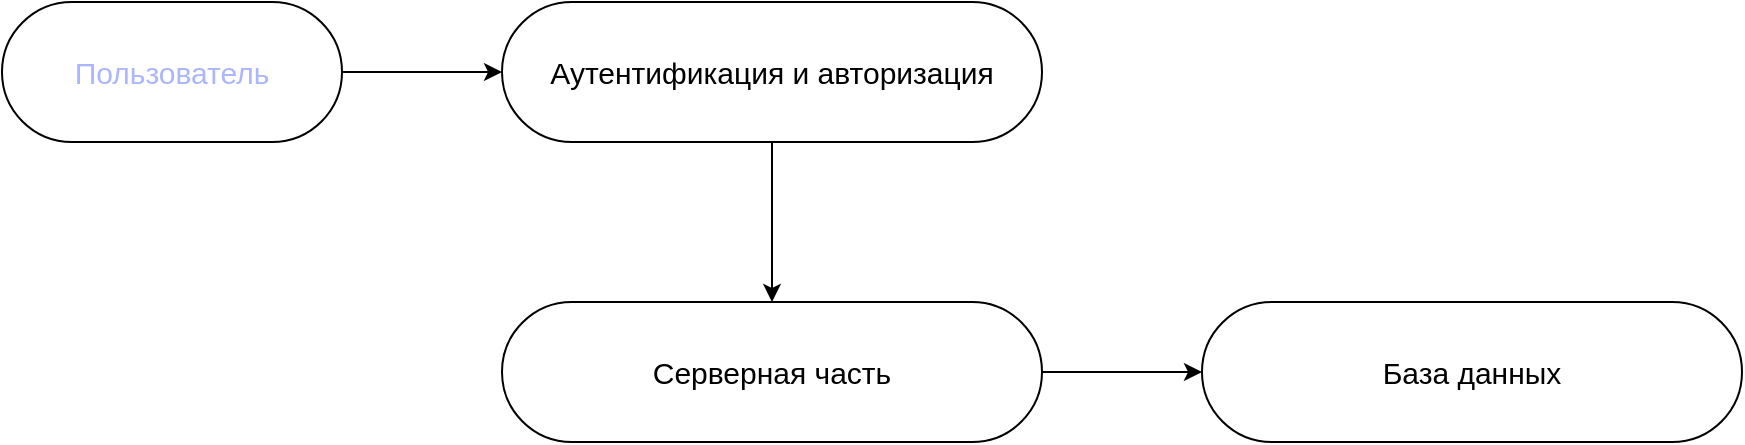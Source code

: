 <mxfile version="24.0.7" type="device">
  <diagram name="Страница — 1" id="TueHHLBCHf0Qo4le_wLM">
    <mxGraphModel dx="1434" dy="780" grid="1" gridSize="10" guides="1" tooltips="1" connect="1" arrows="1" fold="1" page="1" pageScale="1" pageWidth="827" pageHeight="1169" math="0" shadow="0">
      <root>
        <mxCell id="0" />
        <mxCell id="1" parent="0" />
        <mxCell id="9cAwHkuUef7XqfceChT2-4" value="" style="edgeStyle=orthogonalEdgeStyle;rounded=0;orthogonalLoop=1;jettySize=auto;html=1;" edge="1" parent="1" source="9cAwHkuUef7XqfceChT2-1" target="9cAwHkuUef7XqfceChT2-3">
          <mxGeometry relative="1" as="geometry" />
        </mxCell>
        <mxCell id="9cAwHkuUef7XqfceChT2-1" value="&lt;pre style=&quot;font-family: var(--font-family-code); overflow: auto; padding: calc(12px*var(--zoom)); font-size: 15px; text-align: start; margin-top: 0px !important; margin-bottom: 0px !important;&quot;&gt;&lt;font color=&quot;#abb6ff&quot;&gt;Пользователь&lt;/font&gt;&lt;/pre&gt;" style="html=1;dashed=0;whiteSpace=wrap;shape=mxgraph.dfd.start" vertex="1" parent="1">
          <mxGeometry x="50" y="120" width="170" height="70" as="geometry" />
        </mxCell>
        <mxCell id="9cAwHkuUef7XqfceChT2-6" value="" style="edgeStyle=orthogonalEdgeStyle;rounded=0;orthogonalLoop=1;jettySize=auto;html=1;" edge="1" parent="1" source="9cAwHkuUef7XqfceChT2-3" target="9cAwHkuUef7XqfceChT2-5">
          <mxGeometry relative="1" as="geometry" />
        </mxCell>
        <mxCell id="9cAwHkuUef7XqfceChT2-3" value="&lt;pre style=&quot;font-family: var(--font-family-code); overflow: auto; padding: calc(12px*var(--zoom)); font-size: 15px; text-align: start; margin-top: 0px !important; margin-bottom: 0px !important;&quot;&gt;Аутентификация и авторизация&lt;/pre&gt;" style="html=1;dashed=0;whiteSpace=wrap;shape=mxgraph.dfd.start" vertex="1" parent="1">
          <mxGeometry x="300" y="120" width="270" height="70" as="geometry" />
        </mxCell>
        <mxCell id="9cAwHkuUef7XqfceChT2-8" value="" style="edgeStyle=orthogonalEdgeStyle;rounded=0;orthogonalLoop=1;jettySize=auto;html=1;" edge="1" parent="1" source="9cAwHkuUef7XqfceChT2-5" target="9cAwHkuUef7XqfceChT2-7">
          <mxGeometry relative="1" as="geometry" />
        </mxCell>
        <mxCell id="9cAwHkuUef7XqfceChT2-5" value="&lt;pre style=&quot;font-family: var(--font-family-code); overflow: auto; padding: calc(12px*var(--zoom)); font-size: 15px; text-align: start; margin-top: 0px !important; margin-bottom: 0px !important;&quot;&gt;Серверная часть&lt;/pre&gt;" style="html=1;dashed=0;whiteSpace=wrap;shape=mxgraph.dfd.start" vertex="1" parent="1">
          <mxGeometry x="300" y="270" width="270" height="70" as="geometry" />
        </mxCell>
        <mxCell id="9cAwHkuUef7XqfceChT2-7" value="&lt;pre style=&quot;font-family: var(--font-family-code); overflow: auto; padding: calc(12px*var(--zoom)); font-size: 15px; text-align: start; margin-top: 0px !important; margin-bottom: 0px !important;&quot;&gt;База данных&lt;/pre&gt;" style="html=1;dashed=0;whiteSpace=wrap;shape=mxgraph.dfd.start" vertex="1" parent="1">
          <mxGeometry x="650" y="270" width="270" height="70" as="geometry" />
        </mxCell>
      </root>
    </mxGraphModel>
  </diagram>
</mxfile>
